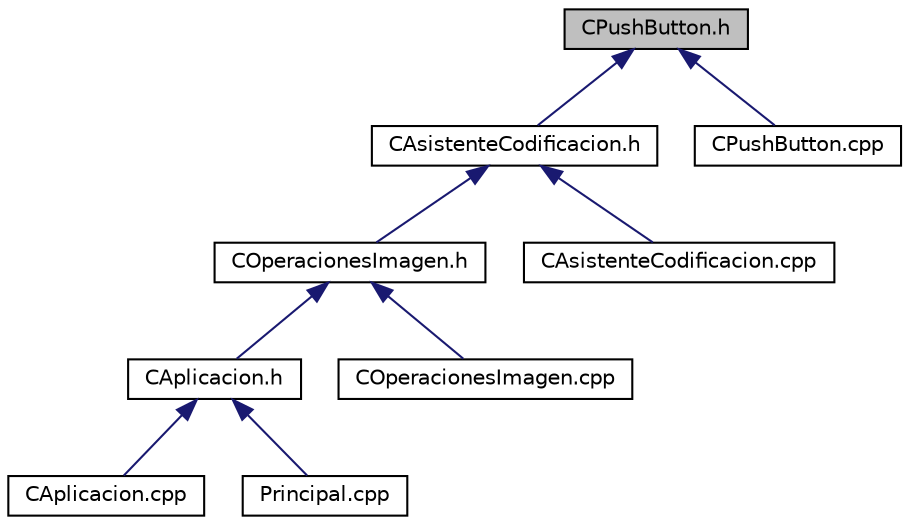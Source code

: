digraph "CPushButton.h"
{
  edge [fontname="Helvetica",fontsize="10",labelfontname="Helvetica",labelfontsize="10"];
  node [fontname="Helvetica",fontsize="10",shape=record];
  Node1 [label="CPushButton.h",height=0.2,width=0.4,color="black", fillcolor="grey75", style="filled", fontcolor="black"];
  Node1 -> Node2 [dir="back",color="midnightblue",fontsize="10",style="solid",fontname="Helvetica"];
  Node2 [label="CAsistenteCodificacion.h",height=0.2,width=0.4,color="black", fillcolor="white", style="filled",URL="$CAsistenteCodificacion_8h.html"];
  Node2 -> Node3 [dir="back",color="midnightblue",fontsize="10",style="solid",fontname="Helvetica"];
  Node3 [label="COperacionesImagen.h",height=0.2,width=0.4,color="black", fillcolor="white", style="filled",URL="$COperacionesImagen_8h.html"];
  Node3 -> Node4 [dir="back",color="midnightblue",fontsize="10",style="solid",fontname="Helvetica"];
  Node4 [label="CAplicacion.h",height=0.2,width=0.4,color="black", fillcolor="white", style="filled",URL="$CAplicacion_8h.html"];
  Node4 -> Node5 [dir="back",color="midnightblue",fontsize="10",style="solid",fontname="Helvetica"];
  Node5 [label="CAplicacion.cpp",height=0.2,width=0.4,color="black", fillcolor="white", style="filled",URL="$CAplicacion_8cpp.html"];
  Node4 -> Node6 [dir="back",color="midnightblue",fontsize="10",style="solid",fontname="Helvetica"];
  Node6 [label="Principal.cpp",height=0.2,width=0.4,color="black", fillcolor="white", style="filled",URL="$Principal_8cpp.html"];
  Node3 -> Node7 [dir="back",color="midnightblue",fontsize="10",style="solid",fontname="Helvetica"];
  Node7 [label="COperacionesImagen.cpp",height=0.2,width=0.4,color="black", fillcolor="white", style="filled",URL="$COperacionesImagen_8cpp.html"];
  Node2 -> Node8 [dir="back",color="midnightblue",fontsize="10",style="solid",fontname="Helvetica"];
  Node8 [label="CAsistenteCodificacion.cpp",height=0.2,width=0.4,color="black", fillcolor="white", style="filled",URL="$CAsistenteCodificacion_8cpp.html"];
  Node1 -> Node9 [dir="back",color="midnightblue",fontsize="10",style="solid",fontname="Helvetica"];
  Node9 [label="CPushButton.cpp",height=0.2,width=0.4,color="black", fillcolor="white", style="filled",URL="$CPushButton_8cpp.html"];
}
